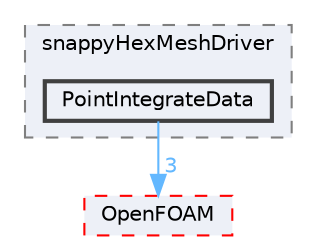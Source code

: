 digraph "src/mesh/snappyHexMesh/snappyHexMeshDriver/PointIntegrateData"
{
 // LATEX_PDF_SIZE
  bgcolor="transparent";
  edge [fontname=Helvetica,fontsize=10,labelfontname=Helvetica,labelfontsize=10];
  node [fontname=Helvetica,fontsize=10,shape=box,height=0.2,width=0.4];
  compound=true
  subgraph clusterdir_d9970e8864166451edb16d942f904562 {
    graph [ bgcolor="#edf0f7", pencolor="grey50", label="snappyHexMeshDriver", fontname=Helvetica,fontsize=10 style="filled,dashed", URL="dir_d9970e8864166451edb16d942f904562.html",tooltip=""]
  dir_70a6dd0d1aae1428b1c7e00a1fcad521 [label="PointIntegrateData", fillcolor="#edf0f7", color="grey25", style="filled,bold", URL="dir_70a6dd0d1aae1428b1c7e00a1fcad521.html",tooltip=""];
  }
  dir_c5473ff19b20e6ec4dfe5c310b3778a8 [label="OpenFOAM", fillcolor="#edf0f7", color="red", style="filled,dashed", URL="dir_c5473ff19b20e6ec4dfe5c310b3778a8.html",tooltip=""];
  dir_70a6dd0d1aae1428b1c7e00a1fcad521->dir_c5473ff19b20e6ec4dfe5c310b3778a8 [headlabel="3", labeldistance=1.5 headhref="dir_002945_002695.html" href="dir_002945_002695.html" color="steelblue1" fontcolor="steelblue1"];
}
